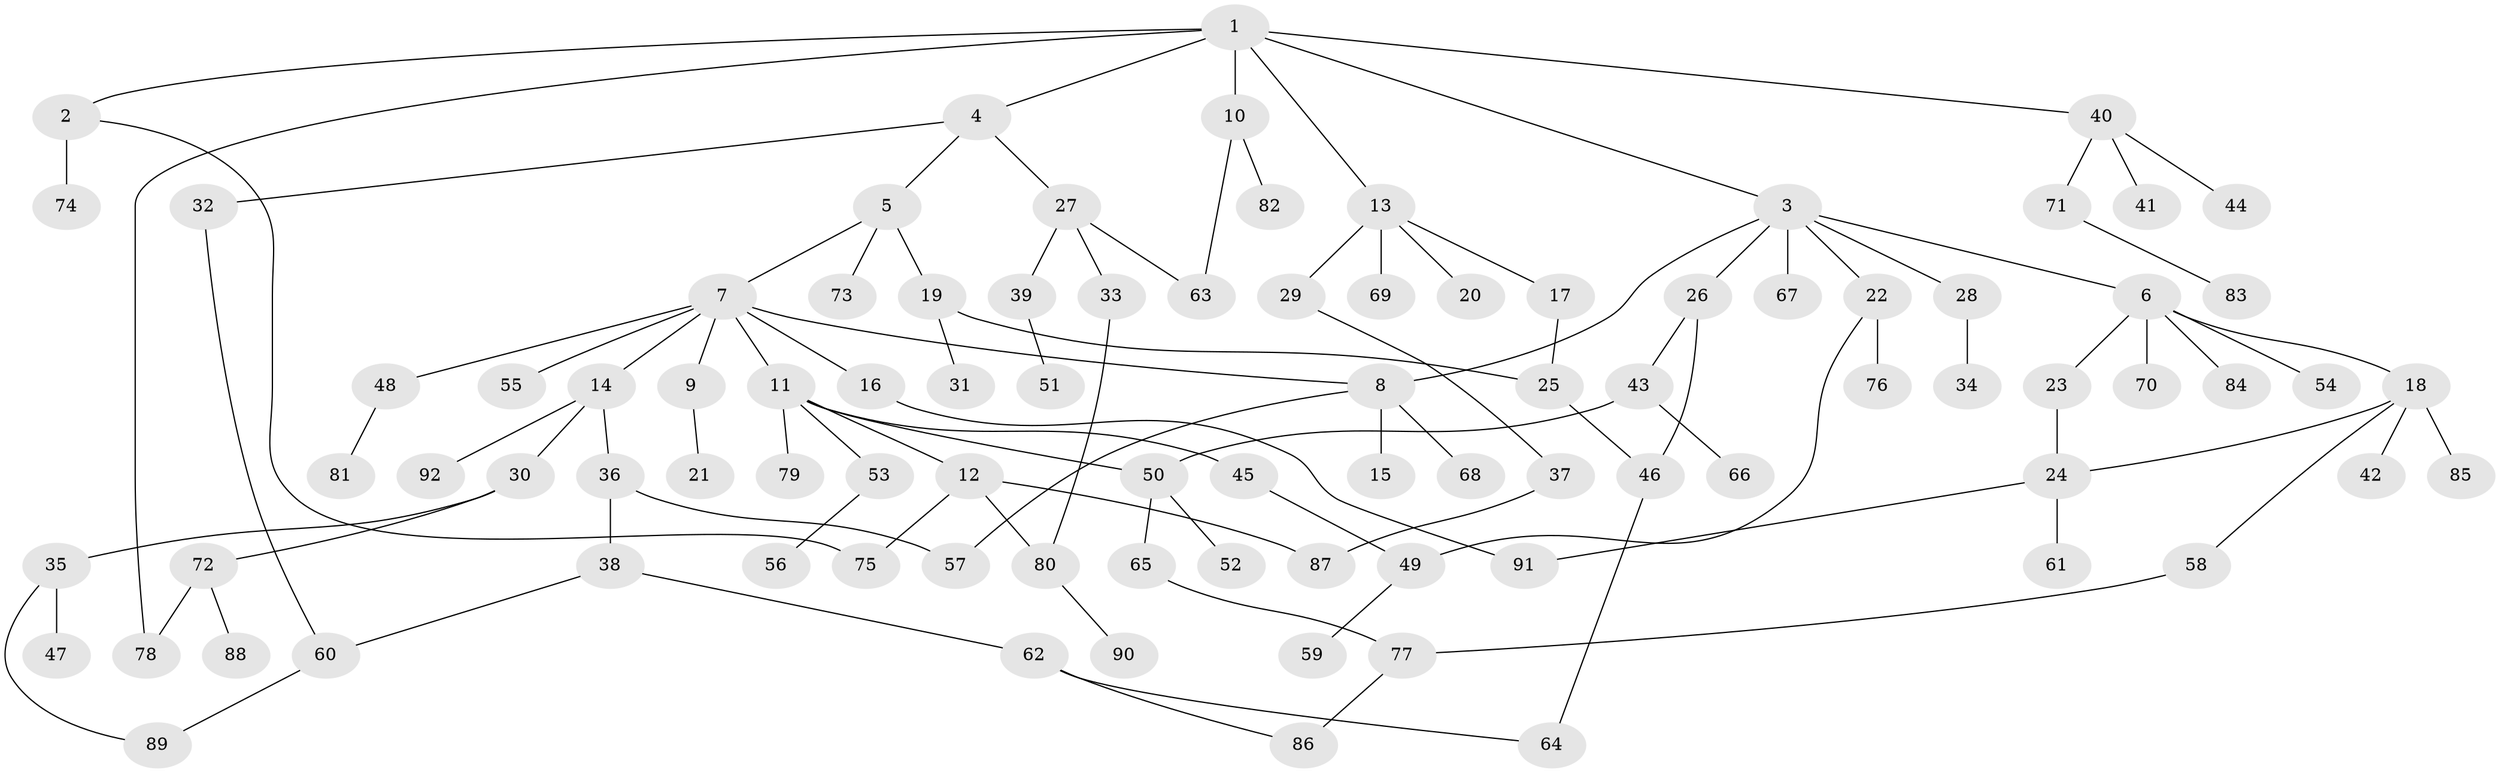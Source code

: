 // coarse degree distribution, {7: 0.03125, 2: 0.234375, 6: 0.03125, 3: 0.140625, 8: 0.015625, 4: 0.125, 5: 0.046875, 1: 0.375}
// Generated by graph-tools (version 1.1) at 2025/41/03/06/25 10:41:26]
// undirected, 92 vertices, 109 edges
graph export_dot {
graph [start="1"]
  node [color=gray90,style=filled];
  1;
  2;
  3;
  4;
  5;
  6;
  7;
  8;
  9;
  10;
  11;
  12;
  13;
  14;
  15;
  16;
  17;
  18;
  19;
  20;
  21;
  22;
  23;
  24;
  25;
  26;
  27;
  28;
  29;
  30;
  31;
  32;
  33;
  34;
  35;
  36;
  37;
  38;
  39;
  40;
  41;
  42;
  43;
  44;
  45;
  46;
  47;
  48;
  49;
  50;
  51;
  52;
  53;
  54;
  55;
  56;
  57;
  58;
  59;
  60;
  61;
  62;
  63;
  64;
  65;
  66;
  67;
  68;
  69;
  70;
  71;
  72;
  73;
  74;
  75;
  76;
  77;
  78;
  79;
  80;
  81;
  82;
  83;
  84;
  85;
  86;
  87;
  88;
  89;
  90;
  91;
  92;
  1 -- 2;
  1 -- 3;
  1 -- 4;
  1 -- 10;
  1 -- 13;
  1 -- 40;
  1 -- 78;
  2 -- 74;
  2 -- 75;
  3 -- 6;
  3 -- 22;
  3 -- 26;
  3 -- 28;
  3 -- 67;
  3 -- 8;
  4 -- 5;
  4 -- 27;
  4 -- 32;
  5 -- 7;
  5 -- 19;
  5 -- 73;
  6 -- 18;
  6 -- 23;
  6 -- 54;
  6 -- 70;
  6 -- 84;
  7 -- 8;
  7 -- 9;
  7 -- 11;
  7 -- 14;
  7 -- 16;
  7 -- 48;
  7 -- 55;
  8 -- 15;
  8 -- 57;
  8 -- 68;
  9 -- 21;
  10 -- 82;
  10 -- 63;
  11 -- 12;
  11 -- 45;
  11 -- 50;
  11 -- 53;
  11 -- 79;
  12 -- 75;
  12 -- 80;
  12 -- 87;
  13 -- 17;
  13 -- 20;
  13 -- 29;
  13 -- 69;
  14 -- 30;
  14 -- 36;
  14 -- 92;
  16 -- 91;
  17 -- 25;
  18 -- 42;
  18 -- 58;
  18 -- 85;
  18 -- 24;
  19 -- 31;
  19 -- 25;
  22 -- 49;
  22 -- 76;
  23 -- 24;
  24 -- 61;
  24 -- 91;
  25 -- 46;
  26 -- 43;
  26 -- 46;
  27 -- 33;
  27 -- 39;
  27 -- 63;
  28 -- 34;
  29 -- 37;
  30 -- 35;
  30 -- 72;
  32 -- 60;
  33 -- 80;
  35 -- 47;
  35 -- 89;
  36 -- 38;
  36 -- 57;
  37 -- 87;
  38 -- 60;
  38 -- 62;
  39 -- 51;
  40 -- 41;
  40 -- 44;
  40 -- 71;
  43 -- 66;
  43 -- 50;
  45 -- 49;
  46 -- 64;
  48 -- 81;
  49 -- 59;
  50 -- 52;
  50 -- 65;
  53 -- 56;
  58 -- 77;
  60 -- 89;
  62 -- 64;
  62 -- 86;
  65 -- 77;
  71 -- 83;
  72 -- 88;
  72 -- 78;
  77 -- 86;
  80 -- 90;
}

